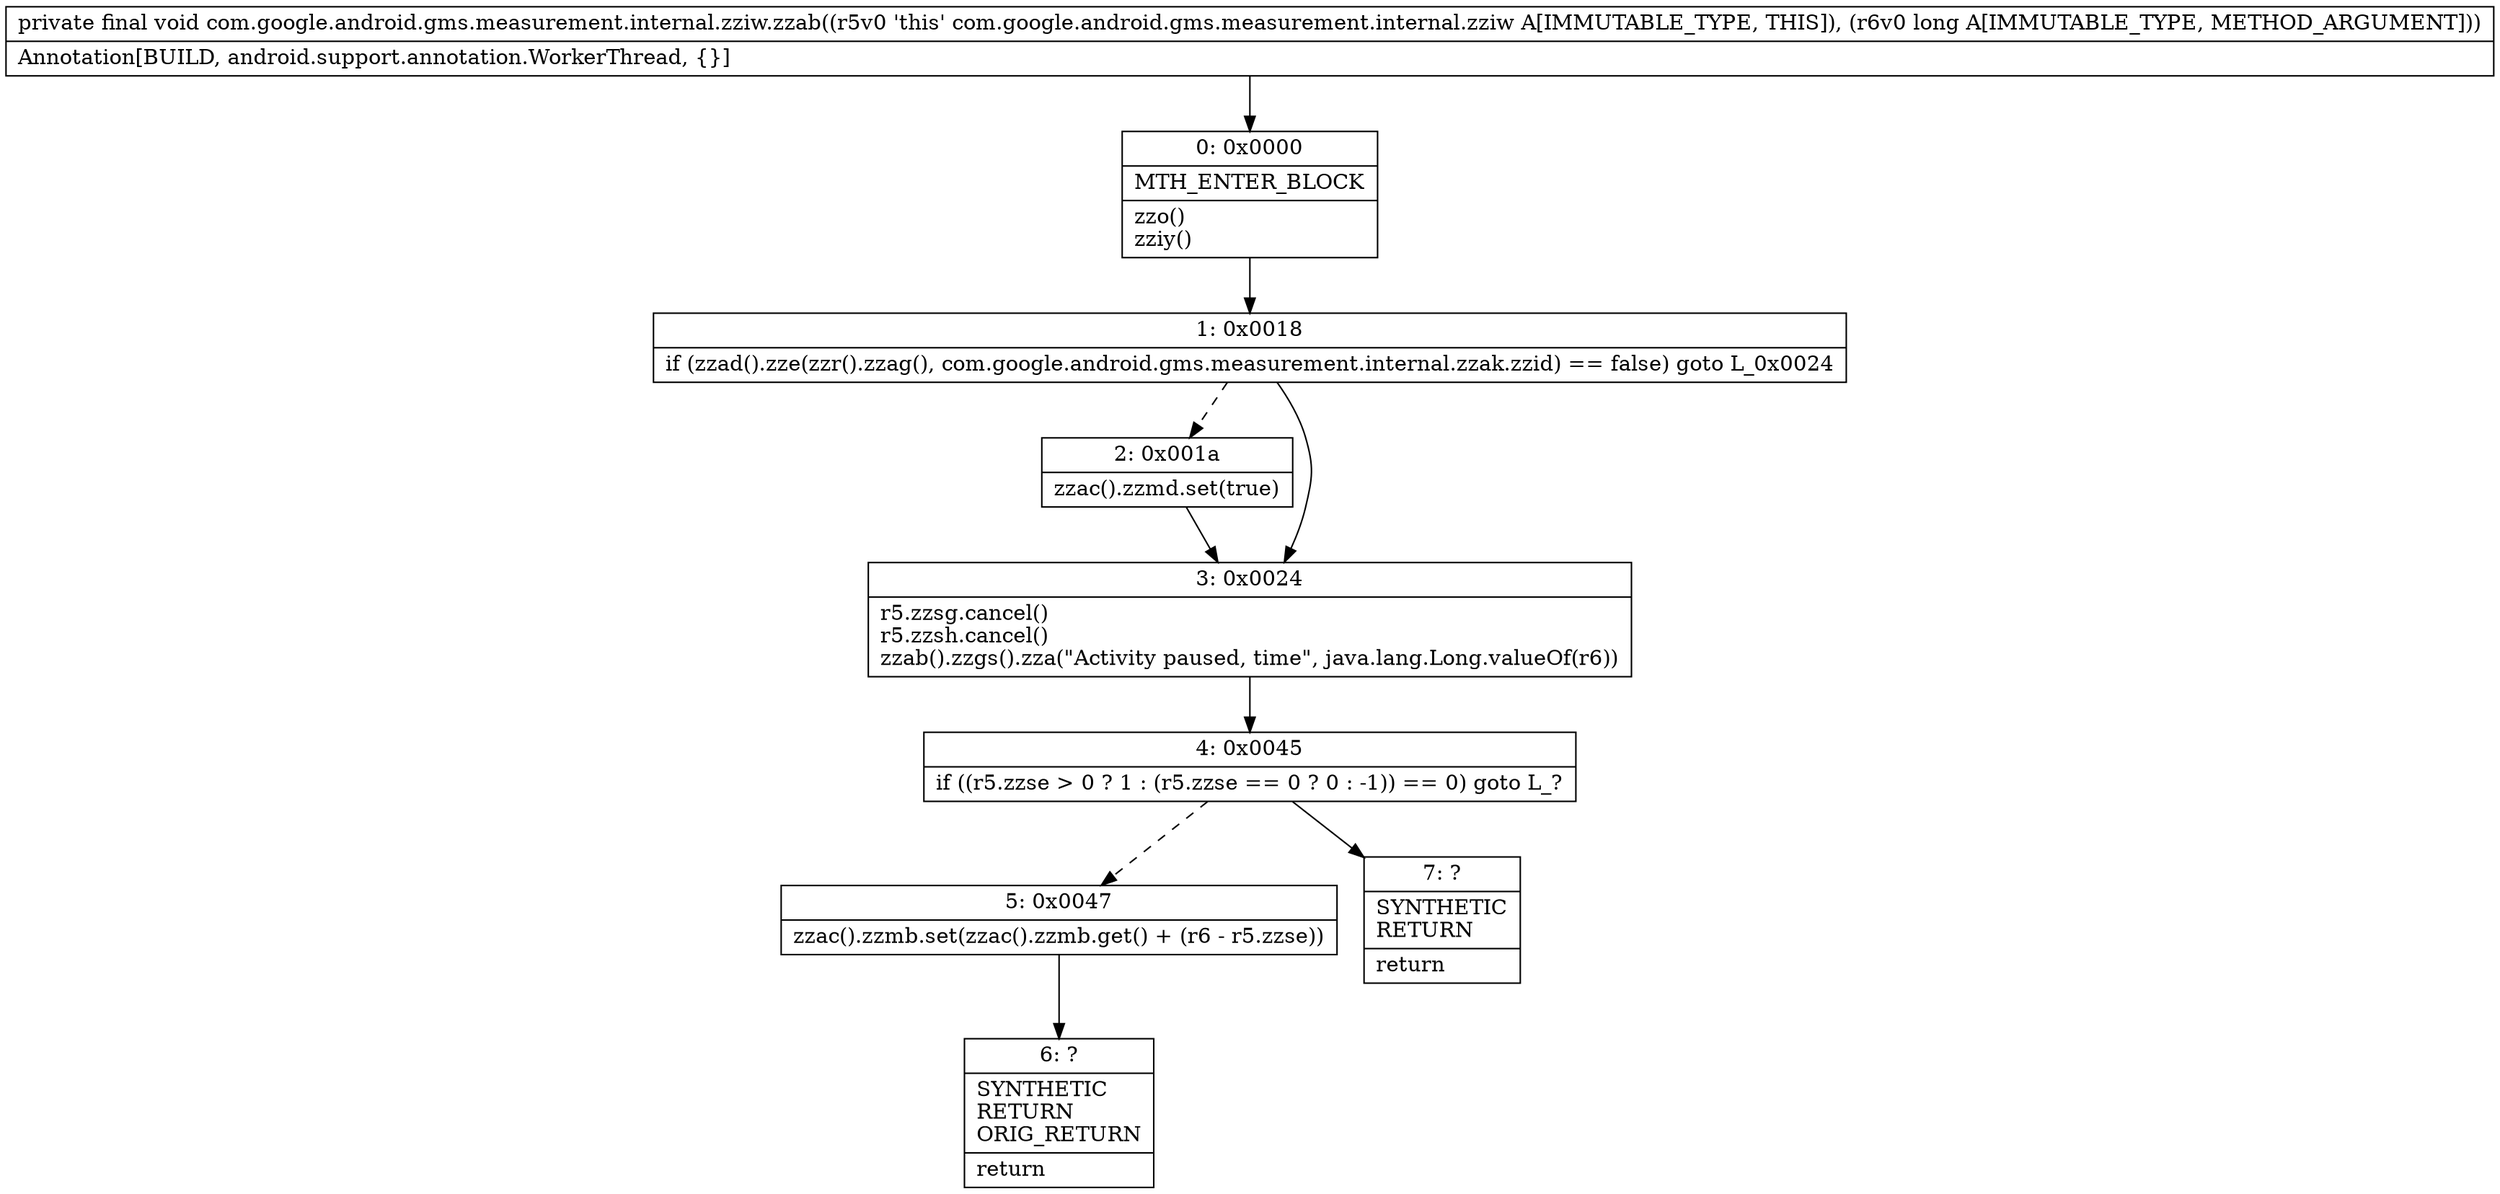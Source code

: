 digraph "CFG forcom.google.android.gms.measurement.internal.zziw.zzab(J)V" {
Node_0 [shape=record,label="{0\:\ 0x0000|MTH_ENTER_BLOCK\l|zzo()\lzziy()\l}"];
Node_1 [shape=record,label="{1\:\ 0x0018|if (zzad().zze(zzr().zzag(), com.google.android.gms.measurement.internal.zzak.zzid) == false) goto L_0x0024\l}"];
Node_2 [shape=record,label="{2\:\ 0x001a|zzac().zzmd.set(true)\l}"];
Node_3 [shape=record,label="{3\:\ 0x0024|r5.zzsg.cancel()\lr5.zzsh.cancel()\lzzab().zzgs().zza(\"Activity paused, time\", java.lang.Long.valueOf(r6))\l}"];
Node_4 [shape=record,label="{4\:\ 0x0045|if ((r5.zzse \> 0 ? 1 : (r5.zzse == 0 ? 0 : \-1)) == 0) goto L_?\l}"];
Node_5 [shape=record,label="{5\:\ 0x0047|zzac().zzmb.set(zzac().zzmb.get() + (r6 \- r5.zzse))\l}"];
Node_6 [shape=record,label="{6\:\ ?|SYNTHETIC\lRETURN\lORIG_RETURN\l|return\l}"];
Node_7 [shape=record,label="{7\:\ ?|SYNTHETIC\lRETURN\l|return\l}"];
MethodNode[shape=record,label="{private final void com.google.android.gms.measurement.internal.zziw.zzab((r5v0 'this' com.google.android.gms.measurement.internal.zziw A[IMMUTABLE_TYPE, THIS]), (r6v0 long A[IMMUTABLE_TYPE, METHOD_ARGUMENT]))  | Annotation[BUILD, android.support.annotation.WorkerThread, \{\}]\l}"];
MethodNode -> Node_0;
Node_0 -> Node_1;
Node_1 -> Node_2[style=dashed];
Node_1 -> Node_3;
Node_2 -> Node_3;
Node_3 -> Node_4;
Node_4 -> Node_5[style=dashed];
Node_4 -> Node_7;
Node_5 -> Node_6;
}

